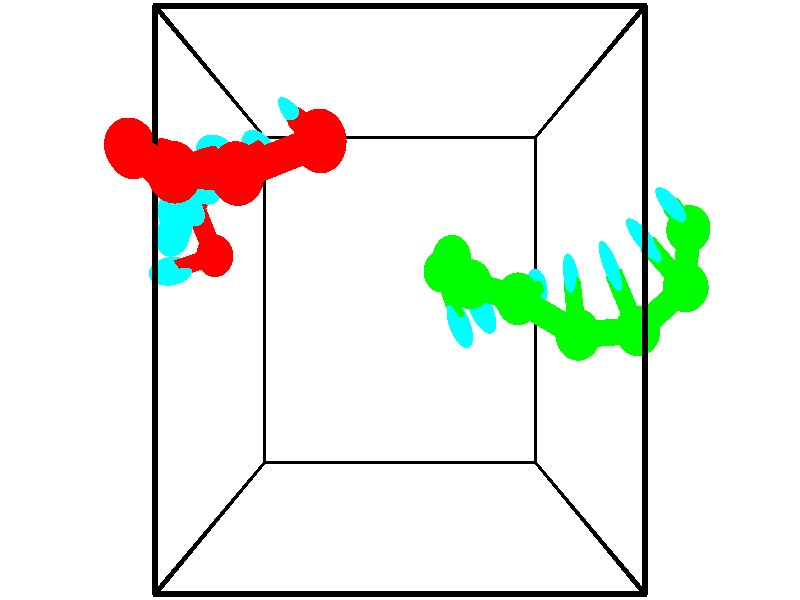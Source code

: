 // switches for output
#declare DRAW_BASES = 1; // possible values are 0, 1; only relevant for DNA ribbons
#declare DRAW_BASES_TYPE = 3; // possible values are 1, 2, 3; only relevant for DNA ribbons
#declare DRAW_FOG = 0; // set to 1 to enable fog

#include "colors.inc"

#include "transforms.inc"
background { rgb <1, 1, 1>}

#default {
   normal{
       ripples 0.25
       frequency 0.20
       turbulence 0.2
       lambda 5
   }
	finish {
		phong 0.1
		phong_size 40.
	}
}

// original window dimensions: 1024x640


// camera settings

camera {
	sky <-0, 1, 0>
	up <-0, 1, 0>
	right 1.6 * <1, 0, 0>
	location <2.5, 2.5, 11.1562>
	look_at <2.5, 2.5, 2.5>
	direction <0, 0, -8.6562>
	angle 67.0682
}


# declare cpy_camera_pos = <2.5, 2.5, 11.1562>;
# if (DRAW_FOG = 1)
fog {
	fog_type 2
	up vnormalize(cpy_camera_pos)
	color rgbt<1,1,1,0.3>
	distance 1e-5
	fog_alt 3e-3
	fog_offset 4
}
# end


// LIGHTS

# declare lum = 6;
global_settings {
	ambient_light rgb lum * <0.05, 0.05, 0.05>
	max_trace_level 15
}# declare cpy_direct_light_amount = 0.25;
light_source
{	1000 * <-1, -1, 1>,
	rgb lum * cpy_direct_light_amount
	parallel
}

light_source
{	1000 * <1, 1, -1>,
	rgb lum * cpy_direct_light_amount
	parallel
}

// strand 0

// nucleotide -1

// particle -1
sphere {
	<1.742003, 3.754476, 5.433668> 0.250000
	pigment { color rgbt <1,0,0,0> }
	no_shadow
}
cylinder {
	<1.551922, 3.939062, 5.134007>,  <1.437873, 4.049814, 4.954210>, 0.100000
	pigment { color rgbt <1,0,0,0> }
	no_shadow
}
cylinder {
	<1.551922, 3.939062, 5.134007>,  <1.742003, 3.754476, 5.433668>, 0.100000
	pigment { color rgbt <1,0,0,0> }
	no_shadow
}

// particle -1
sphere {
	<1.551922, 3.939062, 5.134007> 0.100000
	pigment { color rgbt <1,0,0,0> }
	no_shadow
}
sphere {
	0, 1
	scale<0.080000,0.200000,0.300000>
	matrix <-0.709892, -0.704115, 0.016576,
		-0.519841, 0.539695, 0.662189,
		-0.475203, 0.461466, -0.749154,
		1.409361, 4.077502, 4.909260>
	pigment { color rgbt <0,1,1,0> }
	no_shadow
}
cylinder {
	<0.964891, 3.492482, 5.462440>,  <1.742003, 3.754476, 5.433668>, 0.130000
	pigment { color rgbt <1,0,0,0> }
	no_shadow
}

// nucleotide -1

// particle -1
sphere {
	<0.964891, 3.492482, 5.462440> 0.250000
	pigment { color rgbt <1,0,0,0> }
	no_shadow
}
cylinder {
	<1.001940, 3.673847, 5.107850>,  <1.024169, 3.782666, 4.895096>, 0.100000
	pigment { color rgbt <1,0,0,0> }
	no_shadow
}
cylinder {
	<1.001940, 3.673847, 5.107850>,  <0.964891, 3.492482, 5.462440>, 0.100000
	pigment { color rgbt <1,0,0,0> }
	no_shadow
}

// particle -1
sphere {
	<1.001940, 3.673847, 5.107850> 0.100000
	pigment { color rgbt <1,0,0,0> }
	no_shadow
}
sphere {
	0, 1
	scale<0.080000,0.200000,0.300000>
	matrix <-0.708370, -0.595661, -0.378682,
		-0.699738, 0.663026, 0.266013,
		0.092622, 0.453414, -0.886475,
		1.029726, 3.809871, 4.841908>
	pigment { color rgbt <0,1,1,0> }
	no_shadow
}
cylinder {
	<0.301272, 3.534554, 5.283051>,  <0.964891, 3.492482, 5.462440>, 0.130000
	pigment { color rgbt <1,0,0,0> }
	no_shadow
}

// nucleotide -1

// particle -1
sphere {
	<0.301272, 3.534554, 5.283051> 0.250000
	pigment { color rgbt <1,0,0,0> }
	no_shadow
}
cylinder {
	<0.433104, 3.683952, 4.936207>,  <0.512203, 3.773591, 4.728101>, 0.100000
	pigment { color rgbt <1,0,0,0> }
	no_shadow
}
cylinder {
	<0.433104, 3.683952, 4.936207>,  <0.301272, 3.534554, 5.283051>, 0.100000
	pigment { color rgbt <1,0,0,0> }
	no_shadow
}

// particle -1
sphere {
	<0.433104, 3.683952, 4.936207> 0.100000
	pigment { color rgbt <1,0,0,0> }
	no_shadow
}
sphere {
	0, 1
	scale<0.080000,0.200000,0.300000>
	matrix <-0.767394, -0.429038, -0.476480,
		-0.549986, 0.822452, 0.145216,
		0.329579, 0.373495, -0.867110,
		0.531977, 3.796001, 4.676074>
	pigment { color rgbt <0,1,1,0> }
	no_shadow
}
cylinder {
	<-0.305725, 3.827059, 4.866140>,  <0.301272, 3.534554, 5.283051>, 0.130000
	pigment { color rgbt <1,0,0,0> }
	no_shadow
}

// nucleotide -1

// particle -1
sphere {
	<-0.305725, 3.827059, 4.866140> 0.250000
	pigment { color rgbt <1,0,0,0> }
	no_shadow
}
cylinder {
	<-0.005760, 3.684114, 4.643456>,  <0.174219, 3.598348, 4.509846>, 0.100000
	pigment { color rgbt <1,0,0,0> }
	no_shadow
}
cylinder {
	<-0.005760, 3.684114, 4.643456>,  <-0.305725, 3.827059, 4.866140>, 0.100000
	pigment { color rgbt <1,0,0,0> }
	no_shadow
}

// particle -1
sphere {
	<-0.005760, 3.684114, 4.643456> 0.100000
	pigment { color rgbt <1,0,0,0> }
	no_shadow
}
sphere {
	0, 1
	scale<0.080000,0.200000,0.300000>
	matrix <-0.657229, -0.498356, -0.565413,
		-0.075384, 0.789895, -0.608591,
		0.749912, -0.357360, -0.556710,
		0.219213, 3.576906, 4.476443>
	pigment { color rgbt <0,1,1,0> }
	no_shadow
}
cylinder {
	<-0.557145, 3.901845, 4.273256>,  <-0.305725, 3.827059, 4.866140>, 0.130000
	pigment { color rgbt <1,0,0,0> }
	no_shadow
}

// nucleotide -1

// particle -1
sphere {
	<-0.557145, 3.901845, 4.273256> 0.250000
	pigment { color rgbt <1,0,0,0> }
	no_shadow
}
cylinder {
	<-0.267069, 3.645342, 4.172948>,  <-0.093023, 3.491440, 4.112763>, 0.100000
	pigment { color rgbt <1,0,0,0> }
	no_shadow
}
cylinder {
	<-0.267069, 3.645342, 4.172948>,  <-0.557145, 3.901845, 4.273256>, 0.100000
	pigment { color rgbt <1,0,0,0> }
	no_shadow
}

// particle -1
sphere {
	<-0.267069, 3.645342, 4.172948> 0.100000
	pigment { color rgbt <1,0,0,0> }
	no_shadow
}
sphere {
	0, 1
	scale<0.080000,0.200000,0.300000>
	matrix <-0.613890, -0.437214, -0.657255,
		0.311829, 0.630581, -0.710725,
		0.725191, -0.641258, -0.250771,
		-0.049512, 3.452965, 4.097716>
	pigment { color rgbt <0,1,1,0> }
	no_shadow
}
cylinder {
	<-0.490756, 3.947454, 3.525111>,  <-0.557145, 3.901845, 4.273256>, 0.130000
	pigment { color rgbt <1,0,0,0> }
	no_shadow
}

// nucleotide -1

// particle -1
sphere {
	<-0.490756, 3.947454, 3.525111> 0.250000
	pigment { color rgbt <1,0,0,0> }
	no_shadow
}
cylinder {
	<-0.350782, 3.601200, 3.668344>,  <-0.266798, 3.393448, 3.754283>, 0.100000
	pigment { color rgbt <1,0,0,0> }
	no_shadow
}
cylinder {
	<-0.350782, 3.601200, 3.668344>,  <-0.490756, 3.947454, 3.525111>, 0.100000
	pigment { color rgbt <1,0,0,0> }
	no_shadow
}

// particle -1
sphere {
	<-0.350782, 3.601200, 3.668344> 0.100000
	pigment { color rgbt <1,0,0,0> }
	no_shadow
}
sphere {
	0, 1
	scale<0.080000,0.200000,0.300000>
	matrix <-0.496510, -0.495528, -0.712692,
		0.794370, 0.071605, -0.603199,
		0.349935, -0.865635, 0.358080,
		-0.245802, 3.341510, 3.775768>
	pigment { color rgbt <0,1,1,0> }
	no_shadow
}
cylinder {
	<-0.362170, 3.684789, 2.926822>,  <-0.490756, 3.947454, 3.525111>, 0.130000
	pigment { color rgbt <1,0,0,0> }
	no_shadow
}

// nucleotide -1

// particle -1
sphere {
	<-0.362170, 3.684789, 2.926822> 0.250000
	pigment { color rgbt <1,0,0,0> }
	no_shadow
}
cylinder {
	<-0.392086, 3.399445, 3.205540>,  <-0.410036, 3.228238, 3.372770>, 0.100000
	pigment { color rgbt <1,0,0,0> }
	no_shadow
}
cylinder {
	<-0.392086, 3.399445, 3.205540>,  <-0.362170, 3.684789, 2.926822>, 0.100000
	pigment { color rgbt <1,0,0,0> }
	no_shadow
}

// particle -1
sphere {
	<-0.392086, 3.399445, 3.205540> 0.100000
	pigment { color rgbt <1,0,0,0> }
	no_shadow
}
sphere {
	0, 1
	scale<0.080000,0.200000,0.300000>
	matrix <-0.456879, -0.596584, -0.659810,
		0.886379, -0.367698, -0.281301,
		-0.074791, -0.713362, 0.696793,
		-0.414523, 3.185436, 3.414578>
	pigment { color rgbt <0,1,1,0> }
	no_shadow
}
cylinder {
	<-0.121660, 3.021414, 2.608624>,  <-0.362170, 3.684789, 2.926822>, 0.130000
	pigment { color rgbt <1,0,0,0> }
	no_shadow
}

// nucleotide -1

// particle -1
sphere {
	<-0.121660, 3.021414, 2.608624> 0.250000
	pigment { color rgbt <1,0,0,0> }
	no_shadow
}
cylinder {
	<-0.362471, 2.907293, 2.906931>,  <-0.506957, 2.838821, 3.085915>, 0.100000
	pigment { color rgbt <1,0,0,0> }
	no_shadow
}
cylinder {
	<-0.362471, 2.907293, 2.906931>,  <-0.121660, 3.021414, 2.608624>, 0.100000
	pigment { color rgbt <1,0,0,0> }
	no_shadow
}

// particle -1
sphere {
	<-0.362471, 2.907293, 2.906931> 0.100000
	pigment { color rgbt <1,0,0,0> }
	no_shadow
}
sphere {
	0, 1
	scale<0.080000,0.200000,0.300000>
	matrix <-0.394884, -0.705393, -0.588631,
		0.693996, -0.648863, 0.312004,
		-0.602026, -0.285302, 0.745766,
		-0.543078, 2.821703, 3.130661>
	pigment { color rgbt <0,1,1,0> }
	no_shadow
}
// strand 1

// nucleotide -1

// particle -1
sphere {
	<3.085684, 2.840252, 2.585942> 0.250000
	pigment { color rgbt <0,1,0,0> }
	no_shadow
}
cylinder {
	<3.224308, 2.485678, 2.708662>,  <3.307483, 2.272933, 2.782294>, 0.100000
	pigment { color rgbt <0,1,0,0> }
	no_shadow
}
cylinder {
	<3.224308, 2.485678, 2.708662>,  <3.085684, 2.840252, 2.585942>, 0.100000
	pigment { color rgbt <0,1,0,0> }
	no_shadow
}

// particle -1
sphere {
	<3.224308, 2.485678, 2.708662> 0.100000
	pigment { color rgbt <0,1,0,0> }
	no_shadow
}
sphere {
	0, 1
	scale<0.080000,0.200000,0.300000>
	matrix <0.592080, 0.460400, 0.661417,
		-0.727555, -0.047571, 0.684398,
		0.346561, -0.886436, 0.306801,
		3.328276, 2.219747, 2.800702>
	pigment { color rgbt <0,1,1,0> }
	no_shadow
}
cylinder {
	<3.176952, 2.958190, 3.261484>,  <3.085684, 2.840252, 2.585942>, 0.130000
	pigment { color rgbt <0,1,0,0> }
	no_shadow
}

// nucleotide -1

// particle -1
sphere {
	<3.176952, 2.958190, 3.261484> 0.250000
	pigment { color rgbt <0,1,0,0> }
	no_shadow
}
cylinder {
	<3.406033, 2.634722, 3.207724>,  <3.543481, 2.440640, 3.175467>, 0.100000
	pigment { color rgbt <0,1,0,0> }
	no_shadow
}
cylinder {
	<3.406033, 2.634722, 3.207724>,  <3.176952, 2.958190, 3.261484>, 0.100000
	pigment { color rgbt <0,1,0,0> }
	no_shadow
}

// particle -1
sphere {
	<3.406033, 2.634722, 3.207724> 0.100000
	pigment { color rgbt <0,1,0,0> }
	no_shadow
}
sphere {
	0, 1
	scale<0.080000,0.200000,0.300000>
	matrix <0.623364, 0.323125, 0.712045,
		-0.532381, -0.491571, 0.689151,
		0.572702, -0.808671, -0.134402,
		3.577843, 2.392120, 3.167403>
	pigment { color rgbt <0,1,1,0> }
	no_shadow
}
cylinder {
	<3.351147, 2.655863, 3.904811>,  <3.176952, 2.958190, 3.261484>, 0.130000
	pigment { color rgbt <0,1,0,0> }
	no_shadow
}

// nucleotide -1

// particle -1
sphere {
	<3.351147, 2.655863, 3.904811> 0.250000
	pigment { color rgbt <0,1,0,0> }
	no_shadow
}
cylinder {
	<3.634678, 2.579120, 3.633295>,  <3.804796, 2.533075, 3.470385>, 0.100000
	pigment { color rgbt <0,1,0,0> }
	no_shadow
}
cylinder {
	<3.634678, 2.579120, 3.633295>,  <3.351147, 2.655863, 3.904811>, 0.100000
	pigment { color rgbt <0,1,0,0> }
	no_shadow
}

// particle -1
sphere {
	<3.634678, 2.579120, 3.633295> 0.100000
	pigment { color rgbt <0,1,0,0> }
	no_shadow
}
sphere {
	0, 1
	scale<0.080000,0.200000,0.300000>
	matrix <0.699134, 0.318893, 0.639937,
		0.093686, -0.928169, 0.360173,
		0.708826, -0.191856, -0.678790,
		3.847326, 2.521564, 3.429658>
	pigment { color rgbt <0,1,1,0> }
	no_shadow
}
cylinder {
	<3.846078, 2.511471, 4.270291>,  <3.351147, 2.655863, 3.904811>, 0.130000
	pigment { color rgbt <0,1,0,0> }
	no_shadow
}

// nucleotide -1

// particle -1
sphere {
	<3.846078, 2.511471, 4.270291> 0.250000
	pigment { color rgbt <0,1,0,0> }
	no_shadow
}
cylinder {
	<4.047913, 2.576475, 3.931120>,  <4.169014, 2.615478, 3.727617>, 0.100000
	pigment { color rgbt <0,1,0,0> }
	no_shadow
}
cylinder {
	<4.047913, 2.576475, 3.931120>,  <3.846078, 2.511471, 4.270291>, 0.100000
	pigment { color rgbt <0,1,0,0> }
	no_shadow
}

// particle -1
sphere {
	<4.047913, 2.576475, 3.931120> 0.100000
	pigment { color rgbt <0,1,0,0> }
	no_shadow
}
sphere {
	0, 1
	scale<0.080000,0.200000,0.300000>
	matrix <0.818427, 0.222680, 0.529708,
		0.274901, -0.961251, -0.020643,
		0.504586, 0.162512, -0.847929,
		4.199288, 2.625228, 3.676741>
	pigment { color rgbt <0,1,1,0> }
	no_shadow
}
cylinder {
	<4.552422, 2.167289, 4.185851>,  <3.846078, 2.511471, 4.270291>, 0.130000
	pigment { color rgbt <0,1,0,0> }
	no_shadow
}

// nucleotide -1

// particle -1
sphere {
	<4.552422, 2.167289, 4.185851> 0.250000
	pigment { color rgbt <0,1,0,0> }
	no_shadow
}
cylinder {
	<4.581665, 2.482760, 3.941671>,  <4.599211, 2.672042, 3.795164>, 0.100000
	pigment { color rgbt <0,1,0,0> }
	no_shadow
}
cylinder {
	<4.581665, 2.482760, 3.941671>,  <4.552422, 2.167289, 4.185851>, 0.100000
	pigment { color rgbt <0,1,0,0> }
	no_shadow
}

// particle -1
sphere {
	<4.581665, 2.482760, 3.941671> 0.100000
	pigment { color rgbt <0,1,0,0> }
	no_shadow
}
sphere {
	0, 1
	scale<0.080000,0.200000,0.300000>
	matrix <0.856201, 0.264255, 0.443947,
		0.511444, -0.555122, -0.655946,
		0.073108, 0.788676, -0.610447,
		4.603598, 2.719362, 3.758537>
	pigment { color rgbt <0,1,1,0> }
	no_shadow
}
cylinder {
	<5.333501, 2.193529, 3.949774>,  <4.552422, 2.167289, 4.185851>, 0.130000
	pigment { color rgbt <0,1,0,0> }
	no_shadow
}

// nucleotide -1

// particle -1
sphere {
	<5.333501, 2.193529, 3.949774> 0.250000
	pigment { color rgbt <0,1,0,0> }
	no_shadow
}
cylinder {
	<5.177902, 2.556514, 3.886284>,  <5.084543, 2.774305, 3.848190>, 0.100000
	pigment { color rgbt <0,1,0,0> }
	no_shadow
}
cylinder {
	<5.177902, 2.556514, 3.886284>,  <5.333501, 2.193529, 3.949774>, 0.100000
	pigment { color rgbt <0,1,0,0> }
	no_shadow
}

// particle -1
sphere {
	<5.177902, 2.556514, 3.886284> 0.100000
	pigment { color rgbt <0,1,0,0> }
	no_shadow
}
sphere {
	0, 1
	scale<0.080000,0.200000,0.300000>
	matrix <0.822317, 0.419707, 0.384241,
		0.415301, 0.018947, -0.909487,
		-0.388998, 0.907462, -0.158725,
		5.061203, 2.828753, 3.838666>
	pigment { color rgbt <0,1,1,0> }
	no_shadow
}
cylinder {
	<5.932626, 2.626445, 3.893612>,  <5.333501, 2.193529, 3.949774>, 0.130000
	pigment { color rgbt <0,1,0,0> }
	no_shadow
}

// nucleotide -1

// particle -1
sphere {
	<5.932626, 2.626445, 3.893612> 0.250000
	pigment { color rgbt <0,1,0,0> }
	no_shadow
}
cylinder {
	<5.636070, 2.891626, 3.935251>,  <5.458137, 3.050734, 3.960235>, 0.100000
	pigment { color rgbt <0,1,0,0> }
	no_shadow
}
cylinder {
	<5.636070, 2.891626, 3.935251>,  <5.932626, 2.626445, 3.893612>, 0.100000
	pigment { color rgbt <0,1,0,0> }
	no_shadow
}

// particle -1
sphere {
	<5.636070, 2.891626, 3.935251> 0.100000
	pigment { color rgbt <0,1,0,0> }
	no_shadow
}
sphere {
	0, 1
	scale<0.080000,0.200000,0.300000>
	matrix <0.619301, 0.616165, 0.486629,
		0.258470, 0.425250, -0.867385,
		-0.741391, 0.662951, 0.104097,
		5.413653, 3.090511, 3.966480>
	pigment { color rgbt <0,1,1,0> }
	no_shadow
}
cylinder {
	<6.120422, 3.241988, 3.571595>,  <5.932626, 2.626445, 3.893612>, 0.130000
	pigment { color rgbt <0,1,0,0> }
	no_shadow
}

// nucleotide -1

// particle -1
sphere {
	<6.120422, 3.241988, 3.571595> 0.250000
	pigment { color rgbt <0,1,0,0> }
	no_shadow
}
cylinder {
	<5.865883, 3.349461, 3.860834>,  <5.713159, 3.413945, 4.034378>, 0.100000
	pigment { color rgbt <0,1,0,0> }
	no_shadow
}
cylinder {
	<5.865883, 3.349461, 3.860834>,  <6.120422, 3.241988, 3.571595>, 0.100000
	pigment { color rgbt <0,1,0,0> }
	no_shadow
}

// particle -1
sphere {
	<5.865883, 3.349461, 3.860834> 0.100000
	pigment { color rgbt <0,1,0,0> }
	no_shadow
}
sphere {
	0, 1
	scale<0.080000,0.200000,0.300000>
	matrix <0.645993, 0.697934, 0.309161,
		-0.421608, 0.663850, -0.617697,
		-0.636349, 0.268684, 0.723097,
		5.674978, 3.430066, 4.077763>
	pigment { color rgbt <0,1,1,0> }
	no_shadow
}
// box output
cylinder {
	<0.000000, 0.000000, 0.000000>,  <5.000000, 0.000000, 0.000000>, 0.025000
	pigment { color rgbt <0,0,0,0> }
	no_shadow
}
cylinder {
	<0.000000, 0.000000, 0.000000>,  <0.000000, 5.000000, 0.000000>, 0.025000
	pigment { color rgbt <0,0,0,0> }
	no_shadow
}
cylinder {
	<0.000000, 0.000000, 0.000000>,  <0.000000, 0.000000, 5.000000>, 0.025000
	pigment { color rgbt <0,0,0,0> }
	no_shadow
}
cylinder {
	<5.000000, 5.000000, 5.000000>,  <0.000000, 5.000000, 5.000000>, 0.025000
	pigment { color rgbt <0,0,0,0> }
	no_shadow
}
cylinder {
	<5.000000, 5.000000, 5.000000>,  <5.000000, 0.000000, 5.000000>, 0.025000
	pigment { color rgbt <0,0,0,0> }
	no_shadow
}
cylinder {
	<5.000000, 5.000000, 5.000000>,  <5.000000, 5.000000, 0.000000>, 0.025000
	pigment { color rgbt <0,0,0,0> }
	no_shadow
}
cylinder {
	<0.000000, 0.000000, 5.000000>,  <0.000000, 5.000000, 5.000000>, 0.025000
	pigment { color rgbt <0,0,0,0> }
	no_shadow
}
cylinder {
	<0.000000, 0.000000, 5.000000>,  <5.000000, 0.000000, 5.000000>, 0.025000
	pigment { color rgbt <0,0,0,0> }
	no_shadow
}
cylinder {
	<5.000000, 5.000000, 0.000000>,  <0.000000, 5.000000, 0.000000>, 0.025000
	pigment { color rgbt <0,0,0,0> }
	no_shadow
}
cylinder {
	<5.000000, 5.000000, 0.000000>,  <5.000000, 0.000000, 0.000000>, 0.025000
	pigment { color rgbt <0,0,0,0> }
	no_shadow
}
cylinder {
	<5.000000, 0.000000, 5.000000>,  <5.000000, 0.000000, 0.000000>, 0.025000
	pigment { color rgbt <0,0,0,0> }
	no_shadow
}
cylinder {
	<0.000000, 5.000000, 0.000000>,  <0.000000, 5.000000, 5.000000>, 0.025000
	pigment { color rgbt <0,0,0,0> }
	no_shadow
}
// end of box output

